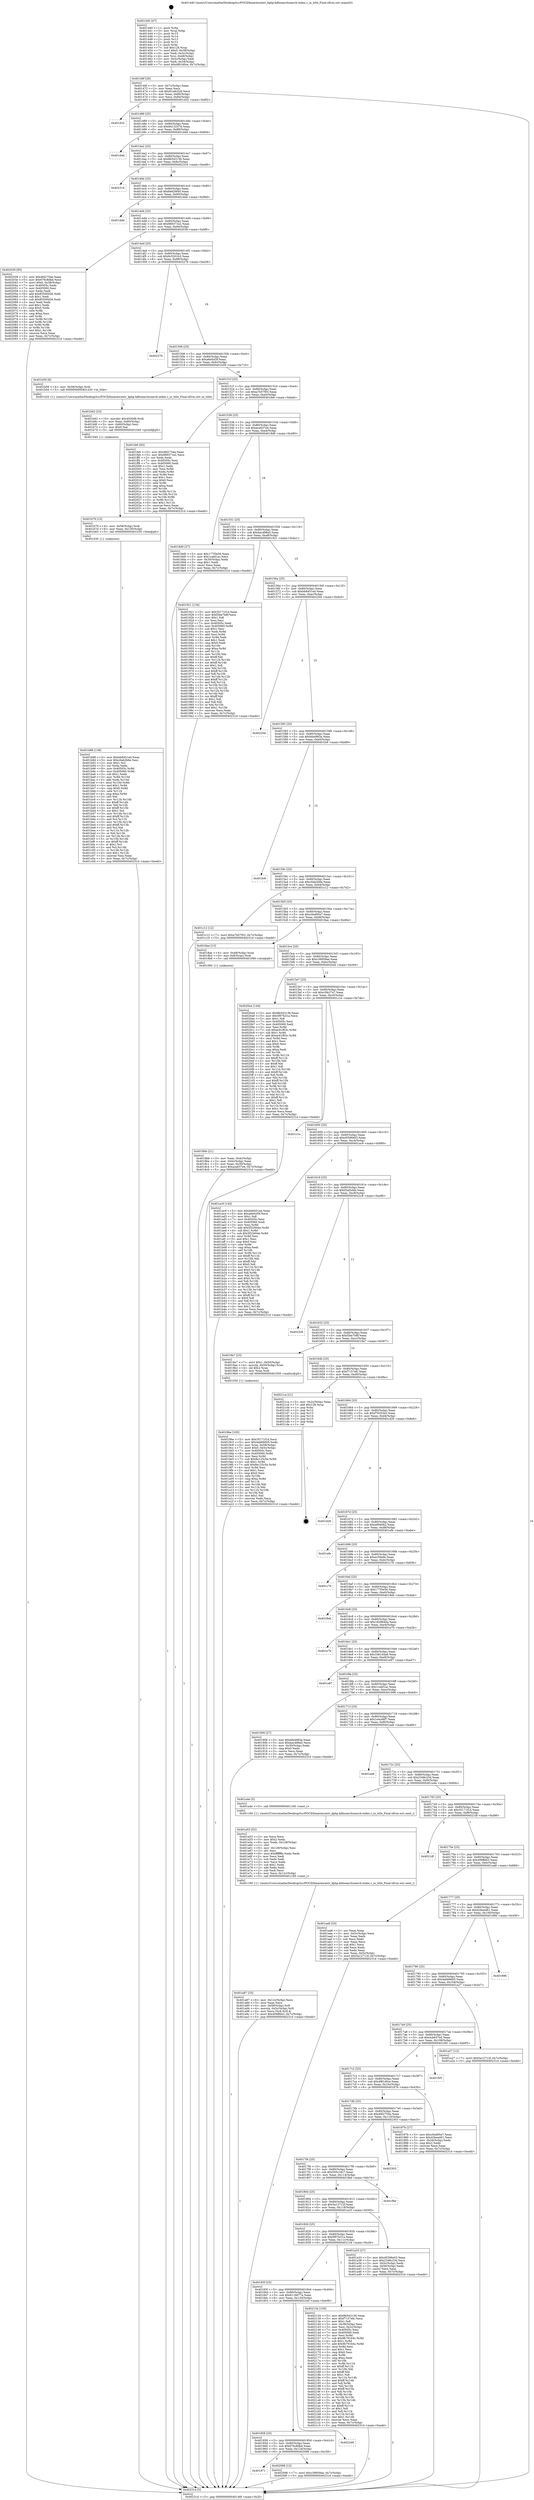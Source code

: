 digraph "0x401440" {
  label = "0x401440 (/mnt/c/Users/mathe/Desktop/tcc/POCII/binaries/extr_kphp-kdbsearchsearch-index.c_in_title_Final-ollvm.out::main(0))"
  labelloc = "t"
  node[shape=record]

  Entry [label="",width=0.3,height=0.3,shape=circle,fillcolor=black,style=filled]
  "0x40146f" [label="{
     0x40146f [26]\l
     | [instrs]\l
     &nbsp;&nbsp;0x40146f \<+3\>: mov -0x7c(%rbp),%eax\l
     &nbsp;&nbsp;0x401472 \<+2\>: mov %eax,%ecx\l
     &nbsp;&nbsp;0x401474 \<+6\>: sub $0x81a9c526,%ecx\l
     &nbsp;&nbsp;0x40147a \<+3\>: mov %eax,-0x80(%rbp)\l
     &nbsp;&nbsp;0x40147d \<+6\>: mov %ecx,-0x84(%rbp)\l
     &nbsp;&nbsp;0x401483 \<+6\>: je 0000000000401d32 \<main+0x8f2\>\l
  }"]
  "0x401d32" [label="{
     0x401d32\l
  }", style=dashed]
  "0x401489" [label="{
     0x401489 [25]\l
     | [instrs]\l
     &nbsp;&nbsp;0x401489 \<+5\>: jmp 000000000040148e \<main+0x4e\>\l
     &nbsp;&nbsp;0x40148e \<+3\>: mov -0x80(%rbp),%eax\l
     &nbsp;&nbsp;0x401491 \<+5\>: sub $0x84132574,%eax\l
     &nbsp;&nbsp;0x401496 \<+6\>: mov %eax,-0x88(%rbp)\l
     &nbsp;&nbsp;0x40149c \<+6\>: je 0000000000401d4d \<main+0x90d\>\l
  }"]
  Exit [label="",width=0.3,height=0.3,shape=circle,fillcolor=black,style=filled,peripheries=2]
  "0x401d4d" [label="{
     0x401d4d\l
  }", style=dashed]
  "0x4014a2" [label="{
     0x4014a2 [25]\l
     | [instrs]\l
     &nbsp;&nbsp;0x4014a2 \<+5\>: jmp 00000000004014a7 \<main+0x67\>\l
     &nbsp;&nbsp;0x4014a7 \<+3\>: mov -0x80(%rbp),%eax\l
     &nbsp;&nbsp;0x4014aa \<+5\>: sub $0x8b543136,%eax\l
     &nbsp;&nbsp;0x4014af \<+6\>: mov %eax,-0x8c(%rbp)\l
     &nbsp;&nbsp;0x4014b5 \<+6\>: je 0000000000402316 \<main+0xed6\>\l
  }"]
  "0x401871" [label="{
     0x401871\l
  }", style=dashed]
  "0x402316" [label="{
     0x402316\l
  }", style=dashed]
  "0x4014bb" [label="{
     0x4014bb [25]\l
     | [instrs]\l
     &nbsp;&nbsp;0x4014bb \<+5\>: jmp 00000000004014c0 \<main+0x80\>\l
     &nbsp;&nbsp;0x4014c0 \<+3\>: mov -0x80(%rbp),%eax\l
     &nbsp;&nbsp;0x4014c3 \<+5\>: sub $0x8e829f40,%eax\l
     &nbsp;&nbsp;0x4014c8 \<+6\>: mov %eax,-0x90(%rbp)\l
     &nbsp;&nbsp;0x4014ce \<+6\>: je 0000000000401ddd \<main+0x99d\>\l
  }"]
  "0x402098" [label="{
     0x402098 [12]\l
     | [instrs]\l
     &nbsp;&nbsp;0x402098 \<+7\>: movl $0xc39959ae,-0x7c(%rbp)\l
     &nbsp;&nbsp;0x40209f \<+5\>: jmp 000000000040231d \<main+0xedd\>\l
  }"]
  "0x401ddd" [label="{
     0x401ddd\l
  }", style=dashed]
  "0x4014d4" [label="{
     0x4014d4 [25]\l
     | [instrs]\l
     &nbsp;&nbsp;0x4014d4 \<+5\>: jmp 00000000004014d9 \<main+0x99\>\l
     &nbsp;&nbsp;0x4014d9 \<+3\>: mov -0x80(%rbp),%eax\l
     &nbsp;&nbsp;0x4014dc \<+5\>: sub $0x969371e2,%eax\l
     &nbsp;&nbsp;0x4014e1 \<+6\>: mov %eax,-0x94(%rbp)\l
     &nbsp;&nbsp;0x4014e7 \<+6\>: je 0000000000402039 \<main+0xbf9\>\l
  }"]
  "0x401858" [label="{
     0x401858 [25]\l
     | [instrs]\l
     &nbsp;&nbsp;0x401858 \<+5\>: jmp 000000000040185d \<main+0x41d\>\l
     &nbsp;&nbsp;0x40185d \<+3\>: mov -0x80(%rbp),%eax\l
     &nbsp;&nbsp;0x401860 \<+5\>: sub $0x676c8dbd,%eax\l
     &nbsp;&nbsp;0x401865 \<+6\>: mov %eax,-0x124(%rbp)\l
     &nbsp;&nbsp;0x40186b \<+6\>: je 0000000000402098 \<main+0xc58\>\l
  }"]
  "0x402039" [label="{
     0x402039 [95]\l
     | [instrs]\l
     &nbsp;&nbsp;0x402039 \<+5\>: mov $0x4fd2754e,%eax\l
     &nbsp;&nbsp;0x40203e \<+5\>: mov $0x676c8dbd,%ecx\l
     &nbsp;&nbsp;0x402043 \<+7\>: movl $0x0,-0x38(%rbp)\l
     &nbsp;&nbsp;0x40204a \<+7\>: mov 0x40505c,%edx\l
     &nbsp;&nbsp;0x402051 \<+7\>: mov 0x405060,%esi\l
     &nbsp;&nbsp;0x402058 \<+2\>: mov %edx,%edi\l
     &nbsp;&nbsp;0x40205a \<+6\>: add $0x855d0d26,%edi\l
     &nbsp;&nbsp;0x402060 \<+3\>: sub $0x1,%edi\l
     &nbsp;&nbsp;0x402063 \<+6\>: sub $0x855d0d26,%edi\l
     &nbsp;&nbsp;0x402069 \<+3\>: imul %edi,%edx\l
     &nbsp;&nbsp;0x40206c \<+3\>: and $0x1,%edx\l
     &nbsp;&nbsp;0x40206f \<+3\>: cmp $0x0,%edx\l
     &nbsp;&nbsp;0x402072 \<+4\>: sete %r8b\l
     &nbsp;&nbsp;0x402076 \<+3\>: cmp $0xa,%esi\l
     &nbsp;&nbsp;0x402079 \<+4\>: setl %r9b\l
     &nbsp;&nbsp;0x40207d \<+3\>: mov %r8b,%r10b\l
     &nbsp;&nbsp;0x402080 \<+3\>: and %r9b,%r10b\l
     &nbsp;&nbsp;0x402083 \<+3\>: xor %r9b,%r8b\l
     &nbsp;&nbsp;0x402086 \<+3\>: or %r8b,%r10b\l
     &nbsp;&nbsp;0x402089 \<+4\>: test $0x1,%r10b\l
     &nbsp;&nbsp;0x40208d \<+3\>: cmovne %ecx,%eax\l
     &nbsp;&nbsp;0x402090 \<+3\>: mov %eax,-0x7c(%rbp)\l
     &nbsp;&nbsp;0x402093 \<+5\>: jmp 000000000040231d \<main+0xedd\>\l
  }"]
  "0x4014ed" [label="{
     0x4014ed [25]\l
     | [instrs]\l
     &nbsp;&nbsp;0x4014ed \<+5\>: jmp 00000000004014f2 \<main+0xb2\>\l
     &nbsp;&nbsp;0x4014f2 \<+3\>: mov -0x80(%rbp),%eax\l
     &nbsp;&nbsp;0x4014f5 \<+5\>: sub $0x9c5201b3,%eax\l
     &nbsp;&nbsp;0x4014fa \<+6\>: mov %eax,-0x98(%rbp)\l
     &nbsp;&nbsp;0x401500 \<+6\>: je 0000000000402276 \<main+0xe36\>\l
  }"]
  "0x402248" [label="{
     0x402248\l
  }", style=dashed]
  "0x402276" [label="{
     0x402276\l
  }", style=dashed]
  "0x401506" [label="{
     0x401506 [25]\l
     | [instrs]\l
     &nbsp;&nbsp;0x401506 \<+5\>: jmp 000000000040150b \<main+0xcb\>\l
     &nbsp;&nbsp;0x40150b \<+3\>: mov -0x80(%rbp),%eax\l
     &nbsp;&nbsp;0x40150e \<+5\>: sub $0xa6e0cf3f,%eax\l
     &nbsp;&nbsp;0x401513 \<+6\>: mov %eax,-0x9c(%rbp)\l
     &nbsp;&nbsp;0x401519 \<+6\>: je 0000000000401b59 \<main+0x719\>\l
  }"]
  "0x40183f" [label="{
     0x40183f [25]\l
     | [instrs]\l
     &nbsp;&nbsp;0x40183f \<+5\>: jmp 0000000000401844 \<main+0x404\>\l
     &nbsp;&nbsp;0x401844 \<+3\>: mov -0x80(%rbp),%eax\l
     &nbsp;&nbsp;0x401847 \<+5\>: sub $0x6116677e,%eax\l
     &nbsp;&nbsp;0x40184c \<+6\>: mov %eax,-0x120(%rbp)\l
     &nbsp;&nbsp;0x401852 \<+6\>: je 0000000000402248 \<main+0xe08\>\l
  }"]
  "0x401b59" [label="{
     0x401b59 [9]\l
     | [instrs]\l
     &nbsp;&nbsp;0x401b59 \<+4\>: mov -0x58(%rbp),%rdi\l
     &nbsp;&nbsp;0x401b5d \<+5\>: call 0000000000401420 \<in_title\>\l
     | [calls]\l
     &nbsp;&nbsp;0x401420 \{1\} (/mnt/c/Users/mathe/Desktop/tcc/POCII/binaries/extr_kphp-kdbsearchsearch-index.c_in_title_Final-ollvm.out::in_title)\l
  }"]
  "0x40151f" [label="{
     0x40151f [25]\l
     | [instrs]\l
     &nbsp;&nbsp;0x40151f \<+5\>: jmp 0000000000401524 \<main+0xe4\>\l
     &nbsp;&nbsp;0x401524 \<+3\>: mov -0x80(%rbp),%eax\l
     &nbsp;&nbsp;0x401527 \<+5\>: sub $0xa7b57f03,%eax\l
     &nbsp;&nbsp;0x40152c \<+6\>: mov %eax,-0xa0(%rbp)\l
     &nbsp;&nbsp;0x401532 \<+6\>: je 0000000000401fe6 \<main+0xba6\>\l
  }"]
  "0x402134" [label="{
     0x402134 [150]\l
     | [instrs]\l
     &nbsp;&nbsp;0x402134 \<+5\>: mov $0x8b543136,%eax\l
     &nbsp;&nbsp;0x402139 \<+5\>: mov $0xf7157efc,%ecx\l
     &nbsp;&nbsp;0x40213e \<+2\>: mov $0x1,%dl\l
     &nbsp;&nbsp;0x402140 \<+3\>: mov -0x38(%rbp),%esi\l
     &nbsp;&nbsp;0x402143 \<+3\>: mov %esi,-0x2c(%rbp)\l
     &nbsp;&nbsp;0x402146 \<+7\>: mov 0x40505c,%esi\l
     &nbsp;&nbsp;0x40214d \<+7\>: mov 0x405060,%edi\l
     &nbsp;&nbsp;0x402154 \<+3\>: mov %esi,%r8d\l
     &nbsp;&nbsp;0x402157 \<+7\>: sub $0x9b79164c,%r8d\l
     &nbsp;&nbsp;0x40215e \<+4\>: sub $0x1,%r8d\l
     &nbsp;&nbsp;0x402162 \<+7\>: add $0x9b79164c,%r8d\l
     &nbsp;&nbsp;0x402169 \<+4\>: imul %r8d,%esi\l
     &nbsp;&nbsp;0x40216d \<+3\>: and $0x1,%esi\l
     &nbsp;&nbsp;0x402170 \<+3\>: cmp $0x0,%esi\l
     &nbsp;&nbsp;0x402173 \<+4\>: sete %r9b\l
     &nbsp;&nbsp;0x402177 \<+3\>: cmp $0xa,%edi\l
     &nbsp;&nbsp;0x40217a \<+4\>: setl %r10b\l
     &nbsp;&nbsp;0x40217e \<+3\>: mov %r9b,%r11b\l
     &nbsp;&nbsp;0x402181 \<+4\>: xor $0xff,%r11b\l
     &nbsp;&nbsp;0x402185 \<+3\>: mov %r10b,%bl\l
     &nbsp;&nbsp;0x402188 \<+3\>: xor $0xff,%bl\l
     &nbsp;&nbsp;0x40218b \<+3\>: xor $0x1,%dl\l
     &nbsp;&nbsp;0x40218e \<+3\>: mov %r11b,%r14b\l
     &nbsp;&nbsp;0x402191 \<+4\>: and $0xff,%r14b\l
     &nbsp;&nbsp;0x402195 \<+3\>: and %dl,%r9b\l
     &nbsp;&nbsp;0x402198 \<+3\>: mov %bl,%r15b\l
     &nbsp;&nbsp;0x40219b \<+4\>: and $0xff,%r15b\l
     &nbsp;&nbsp;0x40219f \<+3\>: and %dl,%r10b\l
     &nbsp;&nbsp;0x4021a2 \<+3\>: or %r9b,%r14b\l
     &nbsp;&nbsp;0x4021a5 \<+3\>: or %r10b,%r15b\l
     &nbsp;&nbsp;0x4021a8 \<+3\>: xor %r15b,%r14b\l
     &nbsp;&nbsp;0x4021ab \<+3\>: or %bl,%r11b\l
     &nbsp;&nbsp;0x4021ae \<+4\>: xor $0xff,%r11b\l
     &nbsp;&nbsp;0x4021b2 \<+3\>: or $0x1,%dl\l
     &nbsp;&nbsp;0x4021b5 \<+3\>: and %dl,%r11b\l
     &nbsp;&nbsp;0x4021b8 \<+3\>: or %r11b,%r14b\l
     &nbsp;&nbsp;0x4021bb \<+4\>: test $0x1,%r14b\l
     &nbsp;&nbsp;0x4021bf \<+3\>: cmovne %ecx,%eax\l
     &nbsp;&nbsp;0x4021c2 \<+3\>: mov %eax,-0x7c(%rbp)\l
     &nbsp;&nbsp;0x4021c5 \<+5\>: jmp 000000000040231d \<main+0xedd\>\l
  }"]
  "0x401fe6" [label="{
     0x401fe6 [83]\l
     | [instrs]\l
     &nbsp;&nbsp;0x401fe6 \<+5\>: mov $0x4fd2754e,%eax\l
     &nbsp;&nbsp;0x401feb \<+5\>: mov $0x969371e2,%ecx\l
     &nbsp;&nbsp;0x401ff0 \<+2\>: xor %edx,%edx\l
     &nbsp;&nbsp;0x401ff2 \<+7\>: mov 0x40505c,%esi\l
     &nbsp;&nbsp;0x401ff9 \<+7\>: mov 0x405060,%edi\l
     &nbsp;&nbsp;0x402000 \<+3\>: sub $0x1,%edx\l
     &nbsp;&nbsp;0x402003 \<+3\>: mov %esi,%r8d\l
     &nbsp;&nbsp;0x402006 \<+3\>: add %edx,%r8d\l
     &nbsp;&nbsp;0x402009 \<+4\>: imul %r8d,%esi\l
     &nbsp;&nbsp;0x40200d \<+3\>: and $0x1,%esi\l
     &nbsp;&nbsp;0x402010 \<+3\>: cmp $0x0,%esi\l
     &nbsp;&nbsp;0x402013 \<+4\>: sete %r9b\l
     &nbsp;&nbsp;0x402017 \<+3\>: cmp $0xa,%edi\l
     &nbsp;&nbsp;0x40201a \<+4\>: setl %r10b\l
     &nbsp;&nbsp;0x40201e \<+3\>: mov %r9b,%r11b\l
     &nbsp;&nbsp;0x402021 \<+3\>: and %r10b,%r11b\l
     &nbsp;&nbsp;0x402024 \<+3\>: xor %r10b,%r9b\l
     &nbsp;&nbsp;0x402027 \<+3\>: or %r9b,%r11b\l
     &nbsp;&nbsp;0x40202a \<+4\>: test $0x1,%r11b\l
     &nbsp;&nbsp;0x40202e \<+3\>: cmovne %ecx,%eax\l
     &nbsp;&nbsp;0x402031 \<+3\>: mov %eax,-0x7c(%rbp)\l
     &nbsp;&nbsp;0x402034 \<+5\>: jmp 000000000040231d \<main+0xedd\>\l
  }"]
  "0x401538" [label="{
     0x401538 [25]\l
     | [instrs]\l
     &nbsp;&nbsp;0x401538 \<+5\>: jmp 000000000040153d \<main+0xfd\>\l
     &nbsp;&nbsp;0x40153d \<+3\>: mov -0x80(%rbp),%eax\l
     &nbsp;&nbsp;0x401540 \<+5\>: sub $0xaca637e4,%eax\l
     &nbsp;&nbsp;0x401545 \<+6\>: mov %eax,-0xa4(%rbp)\l
     &nbsp;&nbsp;0x40154b \<+6\>: je 00000000004018d0 \<main+0x490\>\l
  }"]
  "0x401b88" [label="{
     0x401b88 [138]\l
     | [instrs]\l
     &nbsp;&nbsp;0x401b88 \<+5\>: mov $0xbb8451ed,%eax\l
     &nbsp;&nbsp;0x401b8d \<+5\>: mov $0xc0ab2b6e,%esi\l
     &nbsp;&nbsp;0x401b92 \<+2\>: mov $0x1,%cl\l
     &nbsp;&nbsp;0x401b94 \<+2\>: xor %edx,%edx\l
     &nbsp;&nbsp;0x401b96 \<+8\>: mov 0x40505c,%r8d\l
     &nbsp;&nbsp;0x401b9e \<+8\>: mov 0x405060,%r9d\l
     &nbsp;&nbsp;0x401ba6 \<+3\>: sub $0x1,%edx\l
     &nbsp;&nbsp;0x401ba9 \<+3\>: mov %r8d,%r10d\l
     &nbsp;&nbsp;0x401bac \<+3\>: add %edx,%r10d\l
     &nbsp;&nbsp;0x401baf \<+4\>: imul %r10d,%r8d\l
     &nbsp;&nbsp;0x401bb3 \<+4\>: and $0x1,%r8d\l
     &nbsp;&nbsp;0x401bb7 \<+4\>: cmp $0x0,%r8d\l
     &nbsp;&nbsp;0x401bbb \<+4\>: sete %r11b\l
     &nbsp;&nbsp;0x401bbf \<+4\>: cmp $0xa,%r9d\l
     &nbsp;&nbsp;0x401bc3 \<+3\>: setl %bl\l
     &nbsp;&nbsp;0x401bc6 \<+3\>: mov %r11b,%r14b\l
     &nbsp;&nbsp;0x401bc9 \<+4\>: xor $0xff,%r14b\l
     &nbsp;&nbsp;0x401bcd \<+3\>: mov %bl,%r15b\l
     &nbsp;&nbsp;0x401bd0 \<+4\>: xor $0xff,%r15b\l
     &nbsp;&nbsp;0x401bd4 \<+3\>: xor $0x1,%cl\l
     &nbsp;&nbsp;0x401bd7 \<+3\>: mov %r14b,%r12b\l
     &nbsp;&nbsp;0x401bda \<+4\>: and $0xff,%r12b\l
     &nbsp;&nbsp;0x401bde \<+3\>: and %cl,%r11b\l
     &nbsp;&nbsp;0x401be1 \<+3\>: mov %r15b,%r13b\l
     &nbsp;&nbsp;0x401be4 \<+4\>: and $0xff,%r13b\l
     &nbsp;&nbsp;0x401be8 \<+2\>: and %cl,%bl\l
     &nbsp;&nbsp;0x401bea \<+3\>: or %r11b,%r12b\l
     &nbsp;&nbsp;0x401bed \<+3\>: or %bl,%r13b\l
     &nbsp;&nbsp;0x401bf0 \<+3\>: xor %r13b,%r12b\l
     &nbsp;&nbsp;0x401bf3 \<+3\>: or %r15b,%r14b\l
     &nbsp;&nbsp;0x401bf6 \<+4\>: xor $0xff,%r14b\l
     &nbsp;&nbsp;0x401bfa \<+3\>: or $0x1,%cl\l
     &nbsp;&nbsp;0x401bfd \<+3\>: and %cl,%r14b\l
     &nbsp;&nbsp;0x401c00 \<+3\>: or %r14b,%r12b\l
     &nbsp;&nbsp;0x401c03 \<+4\>: test $0x1,%r12b\l
     &nbsp;&nbsp;0x401c07 \<+3\>: cmovne %esi,%eax\l
     &nbsp;&nbsp;0x401c0a \<+3\>: mov %eax,-0x7c(%rbp)\l
     &nbsp;&nbsp;0x401c0d \<+5\>: jmp 000000000040231d \<main+0xedd\>\l
  }"]
  "0x4018d0" [label="{
     0x4018d0 [27]\l
     | [instrs]\l
     &nbsp;&nbsp;0x4018d0 \<+5\>: mov $0x177f3e56,%eax\l
     &nbsp;&nbsp;0x4018d5 \<+5\>: mov $0x1cabf1ac,%ecx\l
     &nbsp;&nbsp;0x4018da \<+3\>: mov -0x30(%rbp),%edx\l
     &nbsp;&nbsp;0x4018dd \<+3\>: cmp $0x1,%edx\l
     &nbsp;&nbsp;0x4018e0 \<+3\>: cmovl %ecx,%eax\l
     &nbsp;&nbsp;0x4018e3 \<+3\>: mov %eax,-0x7c(%rbp)\l
     &nbsp;&nbsp;0x4018e6 \<+5\>: jmp 000000000040231d \<main+0xedd\>\l
  }"]
  "0x401551" [label="{
     0x401551 [25]\l
     | [instrs]\l
     &nbsp;&nbsp;0x401551 \<+5\>: jmp 0000000000401556 \<main+0x116\>\l
     &nbsp;&nbsp;0x401556 \<+3\>: mov -0x80(%rbp),%eax\l
     &nbsp;&nbsp;0x401559 \<+5\>: sub $0xbac488a5,%eax\l
     &nbsp;&nbsp;0x40155e \<+6\>: mov %eax,-0xa8(%rbp)\l
     &nbsp;&nbsp;0x401564 \<+6\>: je 0000000000401921 \<main+0x4e1\>\l
  }"]
  "0x401b79" [label="{
     0x401b79 [15]\l
     | [instrs]\l
     &nbsp;&nbsp;0x401b79 \<+4\>: mov -0x58(%rbp),%rdi\l
     &nbsp;&nbsp;0x401b7d \<+6\>: mov %eax,-0x130(%rbp)\l
     &nbsp;&nbsp;0x401b83 \<+5\>: call 0000000000401030 \<free@plt\>\l
     | [calls]\l
     &nbsp;&nbsp;0x401030 \{1\} (unknown)\l
  }"]
  "0x401921" [label="{
     0x401921 [134]\l
     | [instrs]\l
     &nbsp;&nbsp;0x401921 \<+5\>: mov $0x35171f1d,%eax\l
     &nbsp;&nbsp;0x401926 \<+5\>: mov $0xf3be7b8f,%ecx\l
     &nbsp;&nbsp;0x40192b \<+2\>: mov $0x1,%dl\l
     &nbsp;&nbsp;0x40192d \<+2\>: xor %esi,%esi\l
     &nbsp;&nbsp;0x40192f \<+7\>: mov 0x40505c,%edi\l
     &nbsp;&nbsp;0x401936 \<+8\>: mov 0x405060,%r8d\l
     &nbsp;&nbsp;0x40193e \<+3\>: sub $0x1,%esi\l
     &nbsp;&nbsp;0x401941 \<+3\>: mov %edi,%r9d\l
     &nbsp;&nbsp;0x401944 \<+3\>: add %esi,%r9d\l
     &nbsp;&nbsp;0x401947 \<+4\>: imul %r9d,%edi\l
     &nbsp;&nbsp;0x40194b \<+3\>: and $0x1,%edi\l
     &nbsp;&nbsp;0x40194e \<+3\>: cmp $0x0,%edi\l
     &nbsp;&nbsp;0x401951 \<+4\>: sete %r10b\l
     &nbsp;&nbsp;0x401955 \<+4\>: cmp $0xa,%r8d\l
     &nbsp;&nbsp;0x401959 \<+4\>: setl %r11b\l
     &nbsp;&nbsp;0x40195d \<+3\>: mov %r10b,%bl\l
     &nbsp;&nbsp;0x401960 \<+3\>: xor $0xff,%bl\l
     &nbsp;&nbsp;0x401963 \<+3\>: mov %r11b,%r14b\l
     &nbsp;&nbsp;0x401966 \<+4\>: xor $0xff,%r14b\l
     &nbsp;&nbsp;0x40196a \<+3\>: xor $0x1,%dl\l
     &nbsp;&nbsp;0x40196d \<+3\>: mov %bl,%r15b\l
     &nbsp;&nbsp;0x401970 \<+4\>: and $0xff,%r15b\l
     &nbsp;&nbsp;0x401974 \<+3\>: and %dl,%r10b\l
     &nbsp;&nbsp;0x401977 \<+3\>: mov %r14b,%r12b\l
     &nbsp;&nbsp;0x40197a \<+4\>: and $0xff,%r12b\l
     &nbsp;&nbsp;0x40197e \<+3\>: and %dl,%r11b\l
     &nbsp;&nbsp;0x401981 \<+3\>: or %r10b,%r15b\l
     &nbsp;&nbsp;0x401984 \<+3\>: or %r11b,%r12b\l
     &nbsp;&nbsp;0x401987 \<+3\>: xor %r12b,%r15b\l
     &nbsp;&nbsp;0x40198a \<+3\>: or %r14b,%bl\l
     &nbsp;&nbsp;0x40198d \<+3\>: xor $0xff,%bl\l
     &nbsp;&nbsp;0x401990 \<+3\>: or $0x1,%dl\l
     &nbsp;&nbsp;0x401993 \<+2\>: and %dl,%bl\l
     &nbsp;&nbsp;0x401995 \<+3\>: or %bl,%r15b\l
     &nbsp;&nbsp;0x401998 \<+4\>: test $0x1,%r15b\l
     &nbsp;&nbsp;0x40199c \<+3\>: cmovne %ecx,%eax\l
     &nbsp;&nbsp;0x40199f \<+3\>: mov %eax,-0x7c(%rbp)\l
     &nbsp;&nbsp;0x4019a2 \<+5\>: jmp 000000000040231d \<main+0xedd\>\l
  }"]
  "0x40156a" [label="{
     0x40156a [25]\l
     | [instrs]\l
     &nbsp;&nbsp;0x40156a \<+5\>: jmp 000000000040156f \<main+0x12f\>\l
     &nbsp;&nbsp;0x40156f \<+3\>: mov -0x80(%rbp),%eax\l
     &nbsp;&nbsp;0x401572 \<+5\>: sub $0xbb8451ed,%eax\l
     &nbsp;&nbsp;0x401577 \<+6\>: mov %eax,-0xac(%rbp)\l
     &nbsp;&nbsp;0x40157d \<+6\>: je 000000000040220d \<main+0xdcd\>\l
  }"]
  "0x401b62" [label="{
     0x401b62 [23]\l
     | [instrs]\l
     &nbsp;&nbsp;0x401b62 \<+10\>: movabs $0x4030d6,%rdi\l
     &nbsp;&nbsp;0x401b6c \<+3\>: mov %eax,-0x60(%rbp)\l
     &nbsp;&nbsp;0x401b6f \<+3\>: mov -0x60(%rbp),%esi\l
     &nbsp;&nbsp;0x401b72 \<+2\>: mov $0x0,%al\l
     &nbsp;&nbsp;0x401b74 \<+5\>: call 0000000000401040 \<printf@plt\>\l
     | [calls]\l
     &nbsp;&nbsp;0x401040 \{1\} (unknown)\l
  }"]
  "0x40220d" [label="{
     0x40220d\l
  }", style=dashed]
  "0x401583" [label="{
     0x401583 [25]\l
     | [instrs]\l
     &nbsp;&nbsp;0x401583 \<+5\>: jmp 0000000000401588 \<main+0x148\>\l
     &nbsp;&nbsp;0x401588 \<+3\>: mov -0x80(%rbp),%eax\l
     &nbsp;&nbsp;0x40158b \<+5\>: sub $0xbfa4983a,%eax\l
     &nbsp;&nbsp;0x401590 \<+6\>: mov %eax,-0xb0(%rbp)\l
     &nbsp;&nbsp;0x401596 \<+6\>: je 0000000000401fc9 \<main+0xb89\>\l
  }"]
  "0x401a87" [label="{
     0x401a87 [33]\l
     | [instrs]\l
     &nbsp;&nbsp;0x401a87 \<+6\>: mov -0x12c(%rbp),%ecx\l
     &nbsp;&nbsp;0x401a8d \<+3\>: imul %eax,%ecx\l
     &nbsp;&nbsp;0x401a90 \<+4\>: mov -0x58(%rbp),%r8\l
     &nbsp;&nbsp;0x401a94 \<+4\>: movslq -0x5c(%rbp),%r9\l
     &nbsp;&nbsp;0x401a98 \<+4\>: mov %ecx,(%r8,%r9,4)\l
     &nbsp;&nbsp;0x401a9c \<+7\>: movl $0x406ffd43,-0x7c(%rbp)\l
     &nbsp;&nbsp;0x401aa3 \<+5\>: jmp 000000000040231d \<main+0xedd\>\l
  }"]
  "0x401fc9" [label="{
     0x401fc9\l
  }", style=dashed]
  "0x40159c" [label="{
     0x40159c [25]\l
     | [instrs]\l
     &nbsp;&nbsp;0x40159c \<+5\>: jmp 00000000004015a1 \<main+0x161\>\l
     &nbsp;&nbsp;0x4015a1 \<+3\>: mov -0x80(%rbp),%eax\l
     &nbsp;&nbsp;0x4015a4 \<+5\>: sub $0xc0ab2b6e,%eax\l
     &nbsp;&nbsp;0x4015a9 \<+6\>: mov %eax,-0xb4(%rbp)\l
     &nbsp;&nbsp;0x4015af \<+6\>: je 0000000000401c12 \<main+0x7d2\>\l
  }"]
  "0x401a53" [label="{
     0x401a53 [52]\l
     | [instrs]\l
     &nbsp;&nbsp;0x401a53 \<+2\>: xor %ecx,%ecx\l
     &nbsp;&nbsp;0x401a55 \<+5\>: mov $0x2,%edx\l
     &nbsp;&nbsp;0x401a5a \<+6\>: mov %edx,-0x128(%rbp)\l
     &nbsp;&nbsp;0x401a60 \<+1\>: cltd\l
     &nbsp;&nbsp;0x401a61 \<+6\>: mov -0x128(%rbp),%esi\l
     &nbsp;&nbsp;0x401a67 \<+2\>: idiv %esi\l
     &nbsp;&nbsp;0x401a69 \<+6\>: imul $0xfffffffe,%edx,%edx\l
     &nbsp;&nbsp;0x401a6f \<+2\>: mov %ecx,%edi\l
     &nbsp;&nbsp;0x401a71 \<+2\>: sub %edx,%edi\l
     &nbsp;&nbsp;0x401a73 \<+2\>: mov %ecx,%edx\l
     &nbsp;&nbsp;0x401a75 \<+3\>: sub $0x1,%edx\l
     &nbsp;&nbsp;0x401a78 \<+2\>: add %edx,%edi\l
     &nbsp;&nbsp;0x401a7a \<+2\>: sub %edi,%ecx\l
     &nbsp;&nbsp;0x401a7c \<+6\>: mov %ecx,-0x12c(%rbp)\l
     &nbsp;&nbsp;0x401a82 \<+5\>: call 0000000000401160 \<next_i\>\l
     | [calls]\l
     &nbsp;&nbsp;0x401160 \{1\} (/mnt/c/Users/mathe/Desktop/tcc/POCII/binaries/extr_kphp-kdbsearchsearch-index.c_in_title_Final-ollvm.out::next_i)\l
  }"]
  "0x401c12" [label="{
     0x401c12 [12]\l
     | [instrs]\l
     &nbsp;&nbsp;0x401c12 \<+7\>: movl $0xa7b57f03,-0x7c(%rbp)\l
     &nbsp;&nbsp;0x401c19 \<+5\>: jmp 000000000040231d \<main+0xedd\>\l
  }"]
  "0x4015b5" [label="{
     0x4015b5 [25]\l
     | [instrs]\l
     &nbsp;&nbsp;0x4015b5 \<+5\>: jmp 00000000004015ba \<main+0x17a\>\l
     &nbsp;&nbsp;0x4015ba \<+3\>: mov -0x80(%rbp),%eax\l
     &nbsp;&nbsp;0x4015bd \<+5\>: sub $0xc0ed95a7,%eax\l
     &nbsp;&nbsp;0x4015c2 \<+6\>: mov %eax,-0xb8(%rbp)\l
     &nbsp;&nbsp;0x4015c8 \<+6\>: je 00000000004018ae \<main+0x46e\>\l
  }"]
  "0x401826" [label="{
     0x401826 [25]\l
     | [instrs]\l
     &nbsp;&nbsp;0x401826 \<+5\>: jmp 000000000040182b \<main+0x3eb\>\l
     &nbsp;&nbsp;0x40182b \<+3\>: mov -0x80(%rbp),%eax\l
     &nbsp;&nbsp;0x40182e \<+5\>: sub $0x5f07b31a,%eax\l
     &nbsp;&nbsp;0x401833 \<+6\>: mov %eax,-0x11c(%rbp)\l
     &nbsp;&nbsp;0x401839 \<+6\>: je 0000000000402134 \<main+0xcf4\>\l
  }"]
  "0x4018ae" [label="{
     0x4018ae [13]\l
     | [instrs]\l
     &nbsp;&nbsp;0x4018ae \<+4\>: mov -0x48(%rbp),%rax\l
     &nbsp;&nbsp;0x4018b2 \<+4\>: mov 0x8(%rax),%rdi\l
     &nbsp;&nbsp;0x4018b6 \<+5\>: call 0000000000401060 \<atoi@plt\>\l
     | [calls]\l
     &nbsp;&nbsp;0x401060 \{1\} (unknown)\l
  }"]
  "0x4015ce" [label="{
     0x4015ce [25]\l
     | [instrs]\l
     &nbsp;&nbsp;0x4015ce \<+5\>: jmp 00000000004015d3 \<main+0x193\>\l
     &nbsp;&nbsp;0x4015d3 \<+3\>: mov -0x80(%rbp),%eax\l
     &nbsp;&nbsp;0x4015d6 \<+5\>: sub $0xc39959ae,%eax\l
     &nbsp;&nbsp;0x4015db \<+6\>: mov %eax,-0xbc(%rbp)\l
     &nbsp;&nbsp;0x4015e1 \<+6\>: je 00000000004020a4 \<main+0xc64\>\l
  }"]
  "0x401a33" [label="{
     0x401a33 [27]\l
     | [instrs]\l
     &nbsp;&nbsp;0x401a33 \<+5\>: mov $0xd5596e03,%eax\l
     &nbsp;&nbsp;0x401a38 \<+5\>: mov $0x2348c23d,%ecx\l
     &nbsp;&nbsp;0x401a3d \<+3\>: mov -0x5c(%rbp),%edx\l
     &nbsp;&nbsp;0x401a40 \<+3\>: cmp -0x50(%rbp),%edx\l
     &nbsp;&nbsp;0x401a43 \<+3\>: cmovl %ecx,%eax\l
     &nbsp;&nbsp;0x401a46 \<+3\>: mov %eax,-0x7c(%rbp)\l
     &nbsp;&nbsp;0x401a49 \<+5\>: jmp 000000000040231d \<main+0xedd\>\l
  }"]
  "0x4020a4" [label="{
     0x4020a4 [144]\l
     | [instrs]\l
     &nbsp;&nbsp;0x4020a4 \<+5\>: mov $0x8b543136,%eax\l
     &nbsp;&nbsp;0x4020a9 \<+5\>: mov $0x5f07b31a,%ecx\l
     &nbsp;&nbsp;0x4020ae \<+2\>: mov $0x1,%dl\l
     &nbsp;&nbsp;0x4020b0 \<+7\>: mov 0x40505c,%esi\l
     &nbsp;&nbsp;0x4020b7 \<+7\>: mov 0x405060,%edi\l
     &nbsp;&nbsp;0x4020be \<+3\>: mov %esi,%r8d\l
     &nbsp;&nbsp;0x4020c1 \<+7\>: sub $0xac61f63c,%r8d\l
     &nbsp;&nbsp;0x4020c8 \<+4\>: sub $0x1,%r8d\l
     &nbsp;&nbsp;0x4020cc \<+7\>: add $0xac61f63c,%r8d\l
     &nbsp;&nbsp;0x4020d3 \<+4\>: imul %r8d,%esi\l
     &nbsp;&nbsp;0x4020d7 \<+3\>: and $0x1,%esi\l
     &nbsp;&nbsp;0x4020da \<+3\>: cmp $0x0,%esi\l
     &nbsp;&nbsp;0x4020dd \<+4\>: sete %r9b\l
     &nbsp;&nbsp;0x4020e1 \<+3\>: cmp $0xa,%edi\l
     &nbsp;&nbsp;0x4020e4 \<+4\>: setl %r10b\l
     &nbsp;&nbsp;0x4020e8 \<+3\>: mov %r9b,%r11b\l
     &nbsp;&nbsp;0x4020eb \<+4\>: xor $0xff,%r11b\l
     &nbsp;&nbsp;0x4020ef \<+3\>: mov %r10b,%bl\l
     &nbsp;&nbsp;0x4020f2 \<+3\>: xor $0xff,%bl\l
     &nbsp;&nbsp;0x4020f5 \<+3\>: xor $0x1,%dl\l
     &nbsp;&nbsp;0x4020f8 \<+3\>: mov %r11b,%r14b\l
     &nbsp;&nbsp;0x4020fb \<+4\>: and $0xff,%r14b\l
     &nbsp;&nbsp;0x4020ff \<+3\>: and %dl,%r9b\l
     &nbsp;&nbsp;0x402102 \<+3\>: mov %bl,%r15b\l
     &nbsp;&nbsp;0x402105 \<+4\>: and $0xff,%r15b\l
     &nbsp;&nbsp;0x402109 \<+3\>: and %dl,%r10b\l
     &nbsp;&nbsp;0x40210c \<+3\>: or %r9b,%r14b\l
     &nbsp;&nbsp;0x40210f \<+3\>: or %r10b,%r15b\l
     &nbsp;&nbsp;0x402112 \<+3\>: xor %r15b,%r14b\l
     &nbsp;&nbsp;0x402115 \<+3\>: or %bl,%r11b\l
     &nbsp;&nbsp;0x402118 \<+4\>: xor $0xff,%r11b\l
     &nbsp;&nbsp;0x40211c \<+3\>: or $0x1,%dl\l
     &nbsp;&nbsp;0x40211f \<+3\>: and %dl,%r11b\l
     &nbsp;&nbsp;0x402122 \<+3\>: or %r11b,%r14b\l
     &nbsp;&nbsp;0x402125 \<+4\>: test $0x1,%r14b\l
     &nbsp;&nbsp;0x402129 \<+3\>: cmovne %ecx,%eax\l
     &nbsp;&nbsp;0x40212c \<+3\>: mov %eax,-0x7c(%rbp)\l
     &nbsp;&nbsp;0x40212f \<+5\>: jmp 000000000040231d \<main+0xedd\>\l
  }"]
  "0x4015e7" [label="{
     0x4015e7 [25]\l
     | [instrs]\l
     &nbsp;&nbsp;0x4015e7 \<+5\>: jmp 00000000004015ec \<main+0x1ac\>\l
     &nbsp;&nbsp;0x4015ec \<+3\>: mov -0x80(%rbp),%eax\l
     &nbsp;&nbsp;0x4015ef \<+5\>: sub $0xc5fe27a7,%eax\l
     &nbsp;&nbsp;0x4015f4 \<+6\>: mov %eax,-0xc0(%rbp)\l
     &nbsp;&nbsp;0x4015fa \<+6\>: je 0000000000401c1e \<main+0x7de\>\l
  }"]
  "0x40180d" [label="{
     0x40180d [25]\l
     | [instrs]\l
     &nbsp;&nbsp;0x40180d \<+5\>: jmp 0000000000401812 \<main+0x3d2\>\l
     &nbsp;&nbsp;0x401812 \<+3\>: mov -0x80(%rbp),%eax\l
     &nbsp;&nbsp;0x401815 \<+5\>: sub $0x5a12712f,%eax\l
     &nbsp;&nbsp;0x40181a \<+6\>: mov %eax,-0x118(%rbp)\l
     &nbsp;&nbsp;0x401820 \<+6\>: je 0000000000401a33 \<main+0x5f3\>\l
  }"]
  "0x401c1e" [label="{
     0x401c1e\l
  }", style=dashed]
  "0x401600" [label="{
     0x401600 [25]\l
     | [instrs]\l
     &nbsp;&nbsp;0x401600 \<+5\>: jmp 0000000000401605 \<main+0x1c5\>\l
     &nbsp;&nbsp;0x401605 \<+3\>: mov -0x80(%rbp),%eax\l
     &nbsp;&nbsp;0x401608 \<+5\>: sub $0xd5596e03,%eax\l
     &nbsp;&nbsp;0x40160d \<+6\>: mov %eax,-0xc4(%rbp)\l
     &nbsp;&nbsp;0x401613 \<+6\>: je 0000000000401ac9 \<main+0x689\>\l
  }"]
  "0x401fbd" [label="{
     0x401fbd\l
  }", style=dashed]
  "0x401ac9" [label="{
     0x401ac9 [144]\l
     | [instrs]\l
     &nbsp;&nbsp;0x401ac9 \<+5\>: mov $0xbb8451ed,%eax\l
     &nbsp;&nbsp;0x401ace \<+5\>: mov $0xa6e0cf3f,%ecx\l
     &nbsp;&nbsp;0x401ad3 \<+2\>: mov $0x1,%dl\l
     &nbsp;&nbsp;0x401ad5 \<+7\>: mov 0x40505c,%esi\l
     &nbsp;&nbsp;0x401adc \<+7\>: mov 0x405060,%edi\l
     &nbsp;&nbsp;0x401ae3 \<+3\>: mov %esi,%r8d\l
     &nbsp;&nbsp;0x401ae6 \<+7\>: add $0x5f22604e,%r8d\l
     &nbsp;&nbsp;0x401aed \<+4\>: sub $0x1,%r8d\l
     &nbsp;&nbsp;0x401af1 \<+7\>: sub $0x5f22604e,%r8d\l
     &nbsp;&nbsp;0x401af8 \<+4\>: imul %r8d,%esi\l
     &nbsp;&nbsp;0x401afc \<+3\>: and $0x1,%esi\l
     &nbsp;&nbsp;0x401aff \<+3\>: cmp $0x0,%esi\l
     &nbsp;&nbsp;0x401b02 \<+4\>: sete %r9b\l
     &nbsp;&nbsp;0x401b06 \<+3\>: cmp $0xa,%edi\l
     &nbsp;&nbsp;0x401b09 \<+4\>: setl %r10b\l
     &nbsp;&nbsp;0x401b0d \<+3\>: mov %r9b,%r11b\l
     &nbsp;&nbsp;0x401b10 \<+4\>: xor $0xff,%r11b\l
     &nbsp;&nbsp;0x401b14 \<+3\>: mov %r10b,%bl\l
     &nbsp;&nbsp;0x401b17 \<+3\>: xor $0xff,%bl\l
     &nbsp;&nbsp;0x401b1a \<+3\>: xor $0x0,%dl\l
     &nbsp;&nbsp;0x401b1d \<+3\>: mov %r11b,%r14b\l
     &nbsp;&nbsp;0x401b20 \<+4\>: and $0x0,%r14b\l
     &nbsp;&nbsp;0x401b24 \<+3\>: and %dl,%r9b\l
     &nbsp;&nbsp;0x401b27 \<+3\>: mov %bl,%r15b\l
     &nbsp;&nbsp;0x401b2a \<+4\>: and $0x0,%r15b\l
     &nbsp;&nbsp;0x401b2e \<+3\>: and %dl,%r10b\l
     &nbsp;&nbsp;0x401b31 \<+3\>: or %r9b,%r14b\l
     &nbsp;&nbsp;0x401b34 \<+3\>: or %r10b,%r15b\l
     &nbsp;&nbsp;0x401b37 \<+3\>: xor %r15b,%r14b\l
     &nbsp;&nbsp;0x401b3a \<+3\>: or %bl,%r11b\l
     &nbsp;&nbsp;0x401b3d \<+4\>: xor $0xff,%r11b\l
     &nbsp;&nbsp;0x401b41 \<+3\>: or $0x0,%dl\l
     &nbsp;&nbsp;0x401b44 \<+3\>: and %dl,%r11b\l
     &nbsp;&nbsp;0x401b47 \<+3\>: or %r11b,%r14b\l
     &nbsp;&nbsp;0x401b4a \<+4\>: test $0x1,%r14b\l
     &nbsp;&nbsp;0x401b4e \<+3\>: cmovne %ecx,%eax\l
     &nbsp;&nbsp;0x401b51 \<+3\>: mov %eax,-0x7c(%rbp)\l
     &nbsp;&nbsp;0x401b54 \<+5\>: jmp 000000000040231d \<main+0xedd\>\l
  }"]
  "0x401619" [label="{
     0x401619 [25]\l
     | [instrs]\l
     &nbsp;&nbsp;0x401619 \<+5\>: jmp 000000000040161e \<main+0x1de\>\l
     &nbsp;&nbsp;0x40161e \<+3\>: mov -0x80(%rbp),%eax\l
     &nbsp;&nbsp;0x401621 \<+5\>: sub $0xf3af2d4b,%eax\l
     &nbsp;&nbsp;0x401626 \<+6\>: mov %eax,-0xc8(%rbp)\l
     &nbsp;&nbsp;0x40162c \<+6\>: je 00000000004022c8 \<main+0xe88\>\l
  }"]
  "0x4017f4" [label="{
     0x4017f4 [25]\l
     | [instrs]\l
     &nbsp;&nbsp;0x4017f4 \<+5\>: jmp 00000000004017f9 \<main+0x3b9\>\l
     &nbsp;&nbsp;0x4017f9 \<+3\>: mov -0x80(%rbp),%eax\l
     &nbsp;&nbsp;0x4017fc \<+5\>: sub $0x550c16c7,%eax\l
     &nbsp;&nbsp;0x401801 \<+6\>: mov %eax,-0x114(%rbp)\l
     &nbsp;&nbsp;0x401807 \<+6\>: je 0000000000401fbd \<main+0xb7d\>\l
  }"]
  "0x4022c8" [label="{
     0x4022c8\l
  }", style=dashed]
  "0x401632" [label="{
     0x401632 [25]\l
     | [instrs]\l
     &nbsp;&nbsp;0x401632 \<+5\>: jmp 0000000000401637 \<main+0x1f7\>\l
     &nbsp;&nbsp;0x401637 \<+3\>: mov -0x80(%rbp),%eax\l
     &nbsp;&nbsp;0x40163a \<+5\>: sub $0xf3be7b8f,%eax\l
     &nbsp;&nbsp;0x40163f \<+6\>: mov %eax,-0xcc(%rbp)\l
     &nbsp;&nbsp;0x401645 \<+6\>: je 00000000004019a7 \<main+0x567\>\l
  }"]
  "0x402303" [label="{
     0x402303\l
  }", style=dashed]
  "0x4019a7" [label="{
     0x4019a7 [23]\l
     | [instrs]\l
     &nbsp;&nbsp;0x4019a7 \<+7\>: movl $0x1,-0x50(%rbp)\l
     &nbsp;&nbsp;0x4019ae \<+4\>: movslq -0x50(%rbp),%rax\l
     &nbsp;&nbsp;0x4019b2 \<+4\>: shl $0x2,%rax\l
     &nbsp;&nbsp;0x4019b6 \<+3\>: mov %rax,%rdi\l
     &nbsp;&nbsp;0x4019b9 \<+5\>: call 0000000000401050 \<malloc@plt\>\l
     | [calls]\l
     &nbsp;&nbsp;0x401050 \{1\} (unknown)\l
  }"]
  "0x40164b" [label="{
     0x40164b [25]\l
     | [instrs]\l
     &nbsp;&nbsp;0x40164b \<+5\>: jmp 0000000000401650 \<main+0x210\>\l
     &nbsp;&nbsp;0x401650 \<+3\>: mov -0x80(%rbp),%eax\l
     &nbsp;&nbsp;0x401653 \<+5\>: sub $0xf7157efc,%eax\l
     &nbsp;&nbsp;0x401658 \<+6\>: mov %eax,-0xd0(%rbp)\l
     &nbsp;&nbsp;0x40165e \<+6\>: je 00000000004021ca \<main+0xd8a\>\l
  }"]
  "0x4019be" [label="{
     0x4019be [105]\l
     | [instrs]\l
     &nbsp;&nbsp;0x4019be \<+5\>: mov $0x35171f1d,%ecx\l
     &nbsp;&nbsp;0x4019c3 \<+5\>: mov $0x4ab66605,%edx\l
     &nbsp;&nbsp;0x4019c8 \<+4\>: mov %rax,-0x58(%rbp)\l
     &nbsp;&nbsp;0x4019cc \<+7\>: movl $0x0,-0x5c(%rbp)\l
     &nbsp;&nbsp;0x4019d3 \<+7\>: mov 0x40505c,%esi\l
     &nbsp;&nbsp;0x4019da \<+8\>: mov 0x405060,%r8d\l
     &nbsp;&nbsp;0x4019e2 \<+3\>: mov %esi,%r9d\l
     &nbsp;&nbsp;0x4019e5 \<+7\>: sub $0x8e125c5e,%r9d\l
     &nbsp;&nbsp;0x4019ec \<+4\>: sub $0x1,%r9d\l
     &nbsp;&nbsp;0x4019f0 \<+7\>: add $0x8e125c5e,%r9d\l
     &nbsp;&nbsp;0x4019f7 \<+4\>: imul %r9d,%esi\l
     &nbsp;&nbsp;0x4019fb \<+3\>: and $0x1,%esi\l
     &nbsp;&nbsp;0x4019fe \<+3\>: cmp $0x0,%esi\l
     &nbsp;&nbsp;0x401a01 \<+4\>: sete %r10b\l
     &nbsp;&nbsp;0x401a05 \<+4\>: cmp $0xa,%r8d\l
     &nbsp;&nbsp;0x401a09 \<+4\>: setl %r11b\l
     &nbsp;&nbsp;0x401a0d \<+3\>: mov %r10b,%bl\l
     &nbsp;&nbsp;0x401a10 \<+3\>: and %r11b,%bl\l
     &nbsp;&nbsp;0x401a13 \<+3\>: xor %r11b,%r10b\l
     &nbsp;&nbsp;0x401a16 \<+3\>: or %r10b,%bl\l
     &nbsp;&nbsp;0x401a19 \<+3\>: test $0x1,%bl\l
     &nbsp;&nbsp;0x401a1c \<+3\>: cmovne %edx,%ecx\l
     &nbsp;&nbsp;0x401a1f \<+3\>: mov %ecx,-0x7c(%rbp)\l
     &nbsp;&nbsp;0x401a22 \<+5\>: jmp 000000000040231d \<main+0xedd\>\l
  }"]
  "0x4021ca" [label="{
     0x4021ca [21]\l
     | [instrs]\l
     &nbsp;&nbsp;0x4021ca \<+3\>: mov -0x2c(%rbp),%eax\l
     &nbsp;&nbsp;0x4021cd \<+7\>: add $0x128,%rsp\l
     &nbsp;&nbsp;0x4021d4 \<+1\>: pop %rbx\l
     &nbsp;&nbsp;0x4021d5 \<+2\>: pop %r12\l
     &nbsp;&nbsp;0x4021d7 \<+2\>: pop %r13\l
     &nbsp;&nbsp;0x4021d9 \<+2\>: pop %r14\l
     &nbsp;&nbsp;0x4021db \<+2\>: pop %r15\l
     &nbsp;&nbsp;0x4021dd \<+1\>: pop %rbp\l
     &nbsp;&nbsp;0x4021de \<+1\>: ret\l
  }"]
  "0x401664" [label="{
     0x401664 [25]\l
     | [instrs]\l
     &nbsp;&nbsp;0x401664 \<+5\>: jmp 0000000000401669 \<main+0x229\>\l
     &nbsp;&nbsp;0x401669 \<+3\>: mov -0x80(%rbp),%eax\l
     &nbsp;&nbsp;0x40166c \<+5\>: sub $0xf76353e3,%eax\l
     &nbsp;&nbsp;0x401671 \<+6\>: mov %eax,-0xd4(%rbp)\l
     &nbsp;&nbsp;0x401677 \<+6\>: je 0000000000401d26 \<main+0x8e6\>\l
  }"]
  "0x4018bb" [label="{
     0x4018bb [21]\l
     | [instrs]\l
     &nbsp;&nbsp;0x4018bb \<+3\>: mov %eax,-0x4c(%rbp)\l
     &nbsp;&nbsp;0x4018be \<+3\>: mov -0x4c(%rbp),%eax\l
     &nbsp;&nbsp;0x4018c1 \<+3\>: mov %eax,-0x30(%rbp)\l
     &nbsp;&nbsp;0x4018c4 \<+7\>: movl $0xaca637e4,-0x7c(%rbp)\l
     &nbsp;&nbsp;0x4018cb \<+5\>: jmp 000000000040231d \<main+0xedd\>\l
  }"]
  "0x401d26" [label="{
     0x401d26\l
  }", style=dashed]
  "0x40167d" [label="{
     0x40167d [25]\l
     | [instrs]\l
     &nbsp;&nbsp;0x40167d \<+5\>: jmp 0000000000401682 \<main+0x242\>\l
     &nbsp;&nbsp;0x401682 \<+3\>: mov -0x80(%rbp),%eax\l
     &nbsp;&nbsp;0x401685 \<+5\>: sub $0xe8940b2,%eax\l
     &nbsp;&nbsp;0x40168a \<+6\>: mov %eax,-0xd8(%rbp)\l
     &nbsp;&nbsp;0x401690 \<+6\>: je 0000000000401efe \<main+0xabe\>\l
  }"]
  "0x401440" [label="{
     0x401440 [47]\l
     | [instrs]\l
     &nbsp;&nbsp;0x401440 \<+1\>: push %rbp\l
     &nbsp;&nbsp;0x401441 \<+3\>: mov %rsp,%rbp\l
     &nbsp;&nbsp;0x401444 \<+2\>: push %r15\l
     &nbsp;&nbsp;0x401446 \<+2\>: push %r14\l
     &nbsp;&nbsp;0x401448 \<+2\>: push %r13\l
     &nbsp;&nbsp;0x40144a \<+2\>: push %r12\l
     &nbsp;&nbsp;0x40144c \<+1\>: push %rbx\l
     &nbsp;&nbsp;0x40144d \<+7\>: sub $0x128,%rsp\l
     &nbsp;&nbsp;0x401454 \<+7\>: movl $0x0,-0x38(%rbp)\l
     &nbsp;&nbsp;0x40145b \<+3\>: mov %edi,-0x3c(%rbp)\l
     &nbsp;&nbsp;0x40145e \<+4\>: mov %rsi,-0x48(%rbp)\l
     &nbsp;&nbsp;0x401462 \<+3\>: mov -0x3c(%rbp),%edi\l
     &nbsp;&nbsp;0x401465 \<+3\>: mov %edi,-0x34(%rbp)\l
     &nbsp;&nbsp;0x401468 \<+7\>: movl $0x4f81d0ce,-0x7c(%rbp)\l
  }"]
  "0x401efe" [label="{
     0x401efe\l
  }", style=dashed]
  "0x401696" [label="{
     0x401696 [25]\l
     | [instrs]\l
     &nbsp;&nbsp;0x401696 \<+5\>: jmp 000000000040169b \<main+0x25b\>\l
     &nbsp;&nbsp;0x40169b \<+3\>: mov -0x80(%rbp),%eax\l
     &nbsp;&nbsp;0x40169e \<+5\>: sub $0xec59a9e,%eax\l
     &nbsp;&nbsp;0x4016a3 \<+6\>: mov %eax,-0xdc(%rbp)\l
     &nbsp;&nbsp;0x4016a9 \<+6\>: je 0000000000401c76 \<main+0x836\>\l
  }"]
  "0x40231d" [label="{
     0x40231d [5]\l
     | [instrs]\l
     &nbsp;&nbsp;0x40231d \<+5\>: jmp 000000000040146f \<main+0x2f\>\l
  }"]
  "0x401c76" [label="{
     0x401c76\l
  }", style=dashed]
  "0x4016af" [label="{
     0x4016af [25]\l
     | [instrs]\l
     &nbsp;&nbsp;0x4016af \<+5\>: jmp 00000000004016b4 \<main+0x274\>\l
     &nbsp;&nbsp;0x4016b4 \<+3\>: mov -0x80(%rbp),%eax\l
     &nbsp;&nbsp;0x4016b7 \<+5\>: sub $0x177f3e56,%eax\l
     &nbsp;&nbsp;0x4016bc \<+6\>: mov %eax,-0xe0(%rbp)\l
     &nbsp;&nbsp;0x4016c2 \<+6\>: je 00000000004018eb \<main+0x4ab\>\l
  }"]
  "0x4017db" [label="{
     0x4017db [25]\l
     | [instrs]\l
     &nbsp;&nbsp;0x4017db \<+5\>: jmp 00000000004017e0 \<main+0x3a0\>\l
     &nbsp;&nbsp;0x4017e0 \<+3\>: mov -0x80(%rbp),%eax\l
     &nbsp;&nbsp;0x4017e3 \<+5\>: sub $0x4fd2754e,%eax\l
     &nbsp;&nbsp;0x4017e8 \<+6\>: mov %eax,-0x110(%rbp)\l
     &nbsp;&nbsp;0x4017ee \<+6\>: je 0000000000402303 \<main+0xec3\>\l
  }"]
  "0x4018eb" [label="{
     0x4018eb\l
  }", style=dashed]
  "0x4016c8" [label="{
     0x4016c8 [25]\l
     | [instrs]\l
     &nbsp;&nbsp;0x4016c8 \<+5\>: jmp 00000000004016cd \<main+0x28d\>\l
     &nbsp;&nbsp;0x4016cd \<+3\>: mov -0x80(%rbp),%eax\l
     &nbsp;&nbsp;0x4016d0 \<+5\>: sub $0x182864da,%eax\l
     &nbsp;&nbsp;0x4016d5 \<+6\>: mov %eax,-0xe4(%rbp)\l
     &nbsp;&nbsp;0x4016db \<+6\>: je 0000000000401e7b \<main+0xa3b\>\l
  }"]
  "0x40187b" [label="{
     0x40187b [27]\l
     | [instrs]\l
     &nbsp;&nbsp;0x40187b \<+5\>: mov $0xc0ed95a7,%eax\l
     &nbsp;&nbsp;0x401880 \<+5\>: mov $0x42bea461,%ecx\l
     &nbsp;&nbsp;0x401885 \<+3\>: mov -0x34(%rbp),%edx\l
     &nbsp;&nbsp;0x401888 \<+3\>: cmp $0x2,%edx\l
     &nbsp;&nbsp;0x40188b \<+3\>: cmovne %ecx,%eax\l
     &nbsp;&nbsp;0x40188e \<+3\>: mov %eax,-0x7c(%rbp)\l
     &nbsp;&nbsp;0x401891 \<+5\>: jmp 000000000040231d \<main+0xedd\>\l
  }"]
  "0x401e7b" [label="{
     0x401e7b\l
  }", style=dashed]
  "0x4016e1" [label="{
     0x4016e1 [25]\l
     | [instrs]\l
     &nbsp;&nbsp;0x4016e1 \<+5\>: jmp 00000000004016e6 \<main+0x2a6\>\l
     &nbsp;&nbsp;0x4016e6 \<+3\>: mov -0x80(%rbp),%eax\l
     &nbsp;&nbsp;0x4016e9 \<+5\>: sub $0x1b81d4a8,%eax\l
     &nbsp;&nbsp;0x4016ee \<+6\>: mov %eax,-0xe8(%rbp)\l
     &nbsp;&nbsp;0x4016f4 \<+6\>: je 0000000000401e87 \<main+0xa47\>\l
  }"]
  "0x4017c2" [label="{
     0x4017c2 [25]\l
     | [instrs]\l
     &nbsp;&nbsp;0x4017c2 \<+5\>: jmp 00000000004017c7 \<main+0x387\>\l
     &nbsp;&nbsp;0x4017c7 \<+3\>: mov -0x80(%rbp),%eax\l
     &nbsp;&nbsp;0x4017ca \<+5\>: sub $0x4f81d0ce,%eax\l
     &nbsp;&nbsp;0x4017cf \<+6\>: mov %eax,-0x10c(%rbp)\l
     &nbsp;&nbsp;0x4017d5 \<+6\>: je 000000000040187b \<main+0x43b\>\l
  }"]
  "0x401e87" [label="{
     0x401e87\l
  }", style=dashed]
  "0x4016fa" [label="{
     0x4016fa [25]\l
     | [instrs]\l
     &nbsp;&nbsp;0x4016fa \<+5\>: jmp 00000000004016ff \<main+0x2bf\>\l
     &nbsp;&nbsp;0x4016ff \<+3\>: mov -0x80(%rbp),%eax\l
     &nbsp;&nbsp;0x401702 \<+5\>: sub $0x1cabf1ac,%eax\l
     &nbsp;&nbsp;0x401707 \<+6\>: mov %eax,-0xec(%rbp)\l
     &nbsp;&nbsp;0x40170d \<+6\>: je 0000000000401906 \<main+0x4c6\>\l
  }"]
  "0x401fd5" [label="{
     0x401fd5\l
  }", style=dashed]
  "0x401906" [label="{
     0x401906 [27]\l
     | [instrs]\l
     &nbsp;&nbsp;0x401906 \<+5\>: mov $0xbfa4983a,%eax\l
     &nbsp;&nbsp;0x40190b \<+5\>: mov $0xbac488a5,%ecx\l
     &nbsp;&nbsp;0x401910 \<+3\>: mov -0x30(%rbp),%edx\l
     &nbsp;&nbsp;0x401913 \<+3\>: cmp $0x0,%edx\l
     &nbsp;&nbsp;0x401916 \<+3\>: cmove %ecx,%eax\l
     &nbsp;&nbsp;0x401919 \<+3\>: mov %eax,-0x7c(%rbp)\l
     &nbsp;&nbsp;0x40191c \<+5\>: jmp 000000000040231d \<main+0xedd\>\l
  }"]
  "0x401713" [label="{
     0x401713 [25]\l
     | [instrs]\l
     &nbsp;&nbsp;0x401713 \<+5\>: jmp 0000000000401718 \<main+0x2d8\>\l
     &nbsp;&nbsp;0x401718 \<+3\>: mov -0x80(%rbp),%eax\l
     &nbsp;&nbsp;0x40171b \<+5\>: sub $0x1e4cd6f7,%eax\l
     &nbsp;&nbsp;0x401720 \<+6\>: mov %eax,-0xf0(%rbp)\l
     &nbsp;&nbsp;0x401726 \<+6\>: je 0000000000401ea6 \<main+0xa66\>\l
  }"]
  "0x4017a9" [label="{
     0x4017a9 [25]\l
     | [instrs]\l
     &nbsp;&nbsp;0x4017a9 \<+5\>: jmp 00000000004017ae \<main+0x36e\>\l
     &nbsp;&nbsp;0x4017ae \<+3\>: mov -0x80(%rbp),%eax\l
     &nbsp;&nbsp;0x4017b1 \<+5\>: sub $0x4cb637e0,%eax\l
     &nbsp;&nbsp;0x4017b6 \<+6\>: mov %eax,-0x108(%rbp)\l
     &nbsp;&nbsp;0x4017bc \<+6\>: je 0000000000401fd5 \<main+0xb95\>\l
  }"]
  "0x401ea6" [label="{
     0x401ea6\l
  }", style=dashed]
  "0x40172c" [label="{
     0x40172c [25]\l
     | [instrs]\l
     &nbsp;&nbsp;0x40172c \<+5\>: jmp 0000000000401731 \<main+0x2f1\>\l
     &nbsp;&nbsp;0x401731 \<+3\>: mov -0x80(%rbp),%eax\l
     &nbsp;&nbsp;0x401734 \<+5\>: sub $0x2348c23d,%eax\l
     &nbsp;&nbsp;0x401739 \<+6\>: mov %eax,-0xf4(%rbp)\l
     &nbsp;&nbsp;0x40173f \<+6\>: je 0000000000401a4e \<main+0x60e\>\l
  }"]
  "0x401a27" [label="{
     0x401a27 [12]\l
     | [instrs]\l
     &nbsp;&nbsp;0x401a27 \<+7\>: movl $0x5a12712f,-0x7c(%rbp)\l
     &nbsp;&nbsp;0x401a2e \<+5\>: jmp 000000000040231d \<main+0xedd\>\l
  }"]
  "0x401a4e" [label="{
     0x401a4e [5]\l
     | [instrs]\l
     &nbsp;&nbsp;0x401a4e \<+5\>: call 0000000000401160 \<next_i\>\l
     | [calls]\l
     &nbsp;&nbsp;0x401160 \{1\} (/mnt/c/Users/mathe/Desktop/tcc/POCII/binaries/extr_kphp-kdbsearchsearch-index.c_in_title_Final-ollvm.out::next_i)\l
  }"]
  "0x401745" [label="{
     0x401745 [25]\l
     | [instrs]\l
     &nbsp;&nbsp;0x401745 \<+5\>: jmp 000000000040174a \<main+0x30a\>\l
     &nbsp;&nbsp;0x40174a \<+3\>: mov -0x80(%rbp),%eax\l
     &nbsp;&nbsp;0x40174d \<+5\>: sub $0x35171f1d,%eax\l
     &nbsp;&nbsp;0x401752 \<+6\>: mov %eax,-0xf8(%rbp)\l
     &nbsp;&nbsp;0x401758 \<+6\>: je 00000000004021df \<main+0xd9f\>\l
  }"]
  "0x401790" [label="{
     0x401790 [25]\l
     | [instrs]\l
     &nbsp;&nbsp;0x401790 \<+5\>: jmp 0000000000401795 \<main+0x355\>\l
     &nbsp;&nbsp;0x401795 \<+3\>: mov -0x80(%rbp),%eax\l
     &nbsp;&nbsp;0x401798 \<+5\>: sub $0x4ab66605,%eax\l
     &nbsp;&nbsp;0x40179d \<+6\>: mov %eax,-0x104(%rbp)\l
     &nbsp;&nbsp;0x4017a3 \<+6\>: je 0000000000401a27 \<main+0x5e7\>\l
  }"]
  "0x4021df" [label="{
     0x4021df\l
  }", style=dashed]
  "0x40175e" [label="{
     0x40175e [25]\l
     | [instrs]\l
     &nbsp;&nbsp;0x40175e \<+5\>: jmp 0000000000401763 \<main+0x323\>\l
     &nbsp;&nbsp;0x401763 \<+3\>: mov -0x80(%rbp),%eax\l
     &nbsp;&nbsp;0x401766 \<+5\>: sub $0x406ffd43,%eax\l
     &nbsp;&nbsp;0x40176b \<+6\>: mov %eax,-0xfc(%rbp)\l
     &nbsp;&nbsp;0x401771 \<+6\>: je 0000000000401aa8 \<main+0x668\>\l
  }"]
  "0x401896" [label="{
     0x401896\l
  }", style=dashed]
  "0x401aa8" [label="{
     0x401aa8 [33]\l
     | [instrs]\l
     &nbsp;&nbsp;0x401aa8 \<+2\>: xor %eax,%eax\l
     &nbsp;&nbsp;0x401aaa \<+3\>: mov -0x5c(%rbp),%ecx\l
     &nbsp;&nbsp;0x401aad \<+2\>: mov %eax,%edx\l
     &nbsp;&nbsp;0x401aaf \<+2\>: sub %ecx,%edx\l
     &nbsp;&nbsp;0x401ab1 \<+2\>: mov %eax,%ecx\l
     &nbsp;&nbsp;0x401ab3 \<+3\>: sub $0x1,%ecx\l
     &nbsp;&nbsp;0x401ab6 \<+2\>: add %ecx,%edx\l
     &nbsp;&nbsp;0x401ab8 \<+2\>: sub %edx,%eax\l
     &nbsp;&nbsp;0x401aba \<+3\>: mov %eax,-0x5c(%rbp)\l
     &nbsp;&nbsp;0x401abd \<+7\>: movl $0x5a12712f,-0x7c(%rbp)\l
     &nbsp;&nbsp;0x401ac4 \<+5\>: jmp 000000000040231d \<main+0xedd\>\l
  }"]
  "0x401777" [label="{
     0x401777 [25]\l
     | [instrs]\l
     &nbsp;&nbsp;0x401777 \<+5\>: jmp 000000000040177c \<main+0x33c\>\l
     &nbsp;&nbsp;0x40177c \<+3\>: mov -0x80(%rbp),%eax\l
     &nbsp;&nbsp;0x40177f \<+5\>: sub $0x42bea461,%eax\l
     &nbsp;&nbsp;0x401784 \<+6\>: mov %eax,-0x100(%rbp)\l
     &nbsp;&nbsp;0x40178a \<+6\>: je 0000000000401896 \<main+0x456\>\l
  }"]
  Entry -> "0x401440" [label=" 1"]
  "0x40146f" -> "0x401d32" [label=" 0"]
  "0x40146f" -> "0x401489" [label=" 20"]
  "0x4021ca" -> Exit [label=" 1"]
  "0x401489" -> "0x401d4d" [label=" 0"]
  "0x401489" -> "0x4014a2" [label=" 20"]
  "0x402134" -> "0x40231d" [label=" 1"]
  "0x4014a2" -> "0x402316" [label=" 0"]
  "0x4014a2" -> "0x4014bb" [label=" 20"]
  "0x4020a4" -> "0x40231d" [label=" 1"]
  "0x4014bb" -> "0x401ddd" [label=" 0"]
  "0x4014bb" -> "0x4014d4" [label=" 20"]
  "0x402098" -> "0x40231d" [label=" 1"]
  "0x4014d4" -> "0x402039" [label=" 1"]
  "0x4014d4" -> "0x4014ed" [label=" 19"]
  "0x401858" -> "0x402098" [label=" 1"]
  "0x4014ed" -> "0x402276" [label=" 0"]
  "0x4014ed" -> "0x401506" [label=" 19"]
  "0x401858" -> "0x401871" [label=" 0"]
  "0x401506" -> "0x401b59" [label=" 1"]
  "0x401506" -> "0x40151f" [label=" 18"]
  "0x40183f" -> "0x402248" [label=" 0"]
  "0x40151f" -> "0x401fe6" [label=" 1"]
  "0x40151f" -> "0x401538" [label=" 17"]
  "0x40183f" -> "0x401858" [label=" 1"]
  "0x401538" -> "0x4018d0" [label=" 1"]
  "0x401538" -> "0x401551" [label=" 16"]
  "0x401826" -> "0x402134" [label=" 1"]
  "0x401551" -> "0x401921" [label=" 1"]
  "0x401551" -> "0x40156a" [label=" 15"]
  "0x401826" -> "0x40183f" [label=" 1"]
  "0x40156a" -> "0x40220d" [label=" 0"]
  "0x40156a" -> "0x401583" [label=" 15"]
  "0x402039" -> "0x40231d" [label=" 1"]
  "0x401583" -> "0x401fc9" [label=" 0"]
  "0x401583" -> "0x40159c" [label=" 15"]
  "0x401fe6" -> "0x40231d" [label=" 1"]
  "0x40159c" -> "0x401c12" [label=" 1"]
  "0x40159c" -> "0x4015b5" [label=" 14"]
  "0x401c12" -> "0x40231d" [label=" 1"]
  "0x4015b5" -> "0x4018ae" [label=" 1"]
  "0x4015b5" -> "0x4015ce" [label=" 13"]
  "0x401b88" -> "0x40231d" [label=" 1"]
  "0x4015ce" -> "0x4020a4" [label=" 1"]
  "0x4015ce" -> "0x4015e7" [label=" 12"]
  "0x401b79" -> "0x401b88" [label=" 1"]
  "0x4015e7" -> "0x401c1e" [label=" 0"]
  "0x4015e7" -> "0x401600" [label=" 12"]
  "0x401b59" -> "0x401b62" [label=" 1"]
  "0x401600" -> "0x401ac9" [label=" 1"]
  "0x401600" -> "0x401619" [label=" 11"]
  "0x401ac9" -> "0x40231d" [label=" 1"]
  "0x401619" -> "0x4022c8" [label=" 0"]
  "0x401619" -> "0x401632" [label=" 11"]
  "0x401a87" -> "0x40231d" [label=" 1"]
  "0x401632" -> "0x4019a7" [label=" 1"]
  "0x401632" -> "0x40164b" [label=" 10"]
  "0x401a53" -> "0x401a87" [label=" 1"]
  "0x40164b" -> "0x4021ca" [label=" 1"]
  "0x40164b" -> "0x401664" [label=" 9"]
  "0x401a33" -> "0x40231d" [label=" 2"]
  "0x401664" -> "0x401d26" [label=" 0"]
  "0x401664" -> "0x40167d" [label=" 9"]
  "0x40180d" -> "0x401826" [label=" 2"]
  "0x40167d" -> "0x401efe" [label=" 0"]
  "0x40167d" -> "0x401696" [label=" 9"]
  "0x40180d" -> "0x401a33" [label=" 2"]
  "0x401696" -> "0x401c76" [label=" 0"]
  "0x401696" -> "0x4016af" [label=" 9"]
  "0x401b62" -> "0x401b79" [label=" 1"]
  "0x4016af" -> "0x4018eb" [label=" 0"]
  "0x4016af" -> "0x4016c8" [label=" 9"]
  "0x4017f4" -> "0x40180d" [label=" 4"]
  "0x4016c8" -> "0x401e7b" [label=" 0"]
  "0x4016c8" -> "0x4016e1" [label=" 9"]
  "0x4017f4" -> "0x401fbd" [label=" 0"]
  "0x4016e1" -> "0x401e87" [label=" 0"]
  "0x4016e1" -> "0x4016fa" [label=" 9"]
  "0x4017db" -> "0x4017f4" [label=" 4"]
  "0x4016fa" -> "0x401906" [label=" 1"]
  "0x4016fa" -> "0x401713" [label=" 8"]
  "0x4017db" -> "0x402303" [label=" 0"]
  "0x401713" -> "0x401ea6" [label=" 0"]
  "0x401713" -> "0x40172c" [label=" 8"]
  "0x401a27" -> "0x40231d" [label=" 1"]
  "0x40172c" -> "0x401a4e" [label=" 1"]
  "0x40172c" -> "0x401745" [label=" 7"]
  "0x4019be" -> "0x40231d" [label=" 1"]
  "0x401745" -> "0x4021df" [label=" 0"]
  "0x401745" -> "0x40175e" [label=" 7"]
  "0x401921" -> "0x40231d" [label=" 1"]
  "0x40175e" -> "0x401aa8" [label=" 1"]
  "0x40175e" -> "0x401777" [label=" 6"]
  "0x401906" -> "0x40231d" [label=" 1"]
  "0x401777" -> "0x401896" [label=" 0"]
  "0x401777" -> "0x401790" [label=" 6"]
  "0x4019a7" -> "0x4019be" [label=" 1"]
  "0x401790" -> "0x401a27" [label=" 1"]
  "0x401790" -> "0x4017a9" [label=" 5"]
  "0x401a4e" -> "0x401a53" [label=" 1"]
  "0x4017a9" -> "0x401fd5" [label=" 0"]
  "0x4017a9" -> "0x4017c2" [label=" 5"]
  "0x401aa8" -> "0x40231d" [label=" 1"]
  "0x4017c2" -> "0x40187b" [label=" 1"]
  "0x4017c2" -> "0x4017db" [label=" 4"]
  "0x40187b" -> "0x40231d" [label=" 1"]
  "0x401440" -> "0x40146f" [label=" 1"]
  "0x40231d" -> "0x40146f" [label=" 19"]
  "0x4018ae" -> "0x4018bb" [label=" 1"]
  "0x4018bb" -> "0x40231d" [label=" 1"]
  "0x4018d0" -> "0x40231d" [label=" 1"]
}
